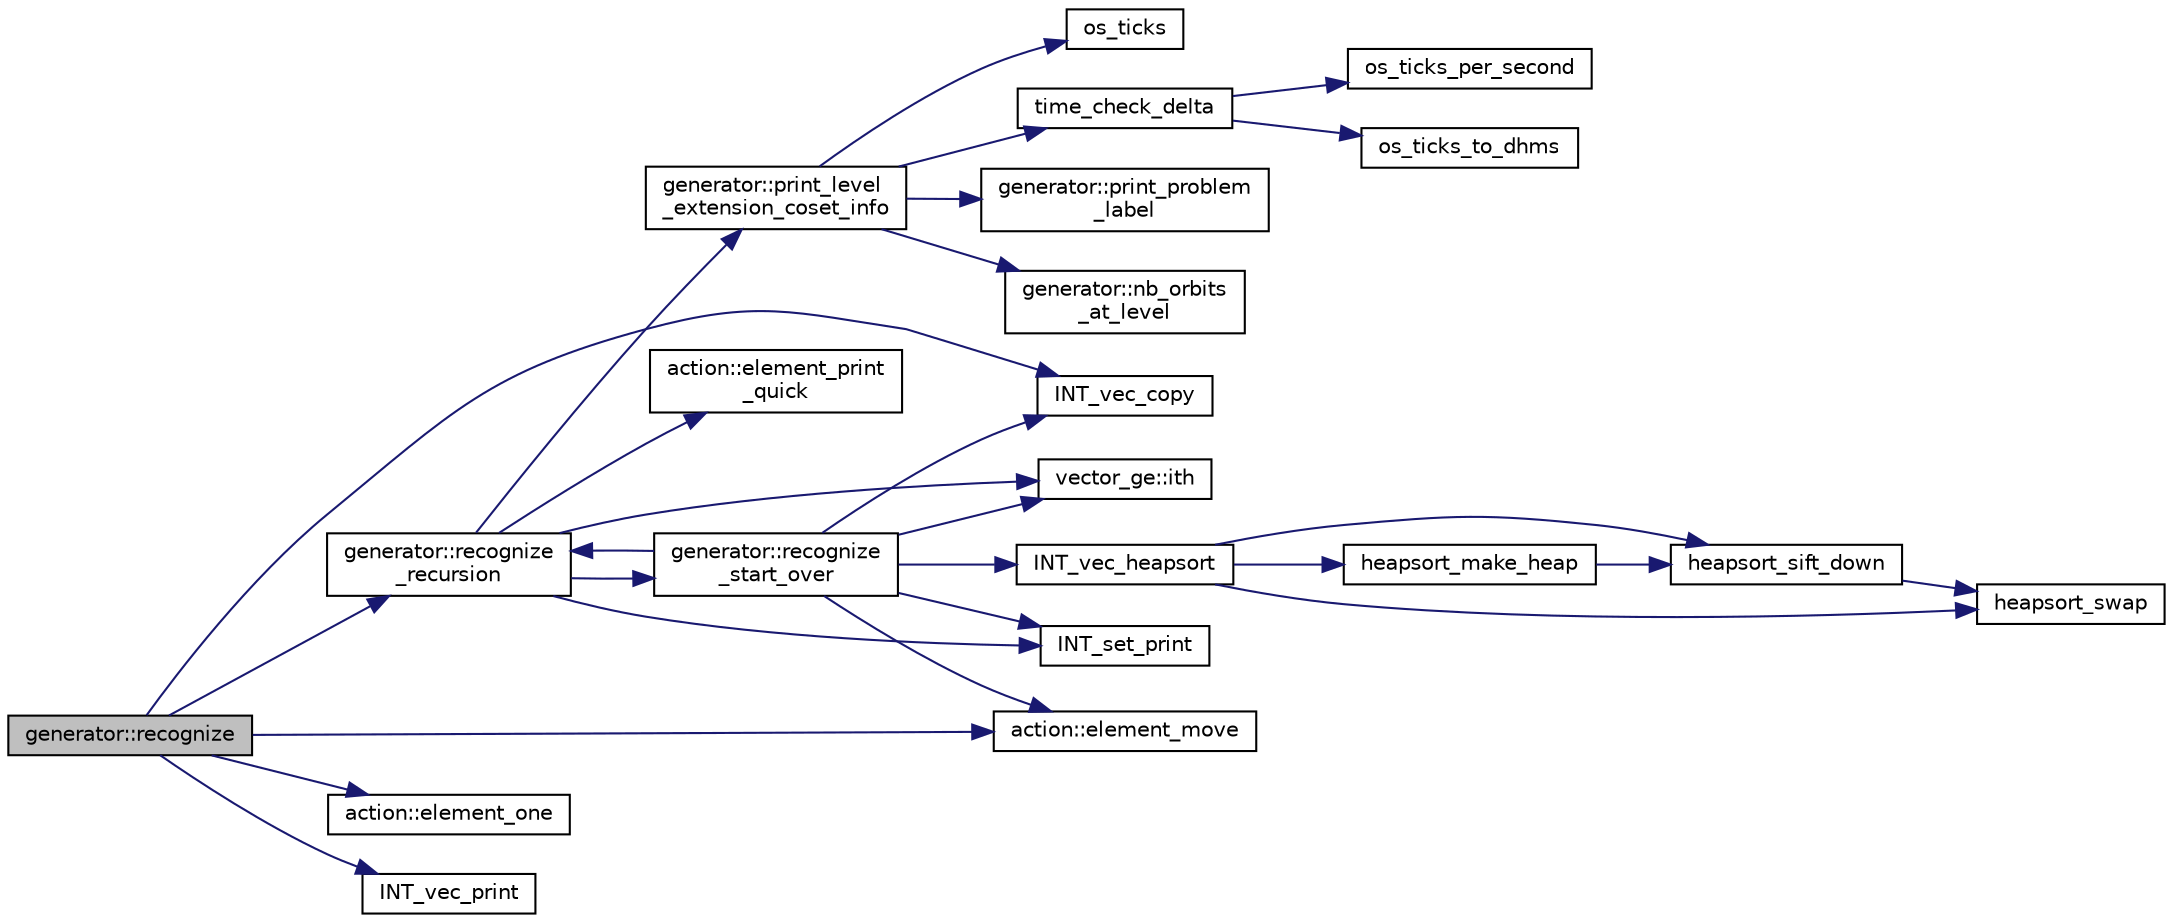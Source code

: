 digraph "generator::recognize"
{
  edge [fontname="Helvetica",fontsize="10",labelfontname="Helvetica",labelfontsize="10"];
  node [fontname="Helvetica",fontsize="10",shape=record];
  rankdir="LR";
  Node19823 [label="generator::recognize",height=0.2,width=0.4,color="black", fillcolor="grey75", style="filled", fontcolor="black"];
  Node19823 -> Node19824 [color="midnightblue",fontsize="10",style="solid",fontname="Helvetica"];
  Node19824 [label="INT_vec_copy",height=0.2,width=0.4,color="black", fillcolor="white", style="filled",URL="$df/dbf/sajeeb_8_c.html#ac2d875e27e009af6ec04d17254d11075"];
  Node19823 -> Node19825 [color="midnightblue",fontsize="10",style="solid",fontname="Helvetica"];
  Node19825 [label="action::element_one",height=0.2,width=0.4,color="black", fillcolor="white", style="filled",URL="$d2/d86/classaction.html#a780a105daf04d6d1fe7e2f63b3c88e3b"];
  Node19823 -> Node19826 [color="midnightblue",fontsize="10",style="solid",fontname="Helvetica"];
  Node19826 [label="INT_vec_print",height=0.2,width=0.4,color="black", fillcolor="white", style="filled",URL="$df/dbf/sajeeb_8_c.html#a79a5901af0b47dd0d694109543c027fe"];
  Node19823 -> Node19827 [color="midnightblue",fontsize="10",style="solid",fontname="Helvetica"];
  Node19827 [label="generator::recognize\l_recursion",height=0.2,width=0.4,color="black", fillcolor="white", style="filled",URL="$d7/d73/classgenerator.html#aaa01a7f679c27da5a9602b31c66d47ee"];
  Node19827 -> Node19828 [color="midnightblue",fontsize="10",style="solid",fontname="Helvetica"];
  Node19828 [label="INT_set_print",height=0.2,width=0.4,color="black", fillcolor="white", style="filled",URL="$df/dbf/sajeeb_8_c.html#a97614645ec11df30e0e896367f91ffd9"];
  Node19827 -> Node19829 [color="midnightblue",fontsize="10",style="solid",fontname="Helvetica"];
  Node19829 [label="generator::print_level\l_extension_coset_info",height=0.2,width=0.4,color="black", fillcolor="white", style="filled",URL="$d7/d73/classgenerator.html#a89c72f79f883c8b241c958c4c9107bc1"];
  Node19829 -> Node19830 [color="midnightblue",fontsize="10",style="solid",fontname="Helvetica"];
  Node19830 [label="os_ticks",height=0.2,width=0.4,color="black", fillcolor="white", style="filled",URL="$d5/db4/io__and__os_8h.html#a3da6d2b09e35d569adb7101dffcb5224"];
  Node19829 -> Node19831 [color="midnightblue",fontsize="10",style="solid",fontname="Helvetica"];
  Node19831 [label="time_check_delta",height=0.2,width=0.4,color="black", fillcolor="white", style="filled",URL="$d9/d60/discreta_8h.html#a89a8565e34c7dcbb97180cd6af7454a1"];
  Node19831 -> Node19832 [color="midnightblue",fontsize="10",style="solid",fontname="Helvetica"];
  Node19832 [label="os_ticks_per_second",height=0.2,width=0.4,color="black", fillcolor="white", style="filled",URL="$d5/db4/io__and__os_8h.html#a1b35e7a094dfde9db39ae352c9c17042"];
  Node19831 -> Node19833 [color="midnightblue",fontsize="10",style="solid",fontname="Helvetica"];
  Node19833 [label="os_ticks_to_dhms",height=0.2,width=0.4,color="black", fillcolor="white", style="filled",URL="$d5/db4/io__and__os_8h.html#a0d715587fd9b8ab4e2bc822a2be313ba"];
  Node19829 -> Node19834 [color="midnightblue",fontsize="10",style="solid",fontname="Helvetica"];
  Node19834 [label="generator::print_problem\l_label",height=0.2,width=0.4,color="black", fillcolor="white", style="filled",URL="$d7/d73/classgenerator.html#a06d3c064ba84ebe8db3537e6273f16c3"];
  Node19829 -> Node19835 [color="midnightblue",fontsize="10",style="solid",fontname="Helvetica"];
  Node19835 [label="generator::nb_orbits\l_at_level",height=0.2,width=0.4,color="black", fillcolor="white", style="filled",URL="$d7/d73/classgenerator.html#a020f3d8378448310d044a4a24fadf301"];
  Node19827 -> Node19836 [color="midnightblue",fontsize="10",style="solid",fontname="Helvetica"];
  Node19836 [label="vector_ge::ith",height=0.2,width=0.4,color="black", fillcolor="white", style="filled",URL="$d4/d6e/classvector__ge.html#a1ff002e8b746a9beb119d57dcd4a15ff"];
  Node19827 -> Node19837 [color="midnightblue",fontsize="10",style="solid",fontname="Helvetica"];
  Node19837 [label="generator::recognize\l_start_over",height=0.2,width=0.4,color="black", fillcolor="white", style="filled",URL="$d7/d73/classgenerator.html#a919203a185166f12cf3d30aa24fae4d4"];
  Node19837 -> Node19838 [color="midnightblue",fontsize="10",style="solid",fontname="Helvetica"];
  Node19838 [label="INT_vec_heapsort",height=0.2,width=0.4,color="black", fillcolor="white", style="filled",URL="$d5/de2/foundations_2data__structures_2data__structures_8h.html#a3590ad9987f801fbfc94634300182f39"];
  Node19838 -> Node19839 [color="midnightblue",fontsize="10",style="solid",fontname="Helvetica"];
  Node19839 [label="heapsort_make_heap",height=0.2,width=0.4,color="black", fillcolor="white", style="filled",URL="$d4/dd7/sorting_8_c.html#a42f24453d7d77eeb1338ebd1a13cfdbb"];
  Node19839 -> Node19840 [color="midnightblue",fontsize="10",style="solid",fontname="Helvetica"];
  Node19840 [label="heapsort_sift_down",height=0.2,width=0.4,color="black", fillcolor="white", style="filled",URL="$d4/dd7/sorting_8_c.html#a65cbb1a6a3f01f511673705437ddc18b"];
  Node19840 -> Node19841 [color="midnightblue",fontsize="10",style="solid",fontname="Helvetica"];
  Node19841 [label="heapsort_swap",height=0.2,width=0.4,color="black", fillcolor="white", style="filled",URL="$d4/dd7/sorting_8_c.html#a8f048362e6065297b19b6975bcbbfcc6"];
  Node19838 -> Node19841 [color="midnightblue",fontsize="10",style="solid",fontname="Helvetica"];
  Node19838 -> Node19840 [color="midnightblue",fontsize="10",style="solid",fontname="Helvetica"];
  Node19837 -> Node19824 [color="midnightblue",fontsize="10",style="solid",fontname="Helvetica"];
  Node19837 -> Node19828 [color="midnightblue",fontsize="10",style="solid",fontname="Helvetica"];
  Node19837 -> Node19842 [color="midnightblue",fontsize="10",style="solid",fontname="Helvetica"];
  Node19842 [label="action::element_move",height=0.2,width=0.4,color="black", fillcolor="white", style="filled",URL="$d2/d86/classaction.html#a550947491bbb534d3d7951f50198a874"];
  Node19837 -> Node19836 [color="midnightblue",fontsize="10",style="solid",fontname="Helvetica"];
  Node19837 -> Node19827 [color="midnightblue",fontsize="10",style="solid",fontname="Helvetica"];
  Node19827 -> Node19843 [color="midnightblue",fontsize="10",style="solid",fontname="Helvetica"];
  Node19843 [label="action::element_print\l_quick",height=0.2,width=0.4,color="black", fillcolor="white", style="filled",URL="$d2/d86/classaction.html#a4844680cf6750396f76494a28655265b"];
  Node19823 -> Node19842 [color="midnightblue",fontsize="10",style="solid",fontname="Helvetica"];
}
